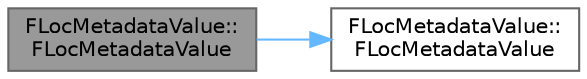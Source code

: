 digraph "FLocMetadataValue::FLocMetadataValue"
{
 // INTERACTIVE_SVG=YES
 // LATEX_PDF_SIZE
  bgcolor="transparent";
  edge [fontname=Helvetica,fontsize=10,labelfontname=Helvetica,labelfontsize=10];
  node [fontname=Helvetica,fontsize=10,shape=box,height=0.2,width=0.4];
  rankdir="LR";
  Node1 [id="Node000001",label="FLocMetadataValue::\lFLocMetadataValue",height=0.2,width=0.4,color="gray40", fillcolor="grey60", style="filled", fontcolor="black",tooltip=" "];
  Node1 -> Node2 [id="edge1_Node000001_Node000002",color="steelblue1",style="solid",tooltip=" "];
  Node2 [id="Node000002",label="FLocMetadataValue::\lFLocMetadataValue",height=0.2,width=0.4,color="grey40", fillcolor="white", style="filled",URL="$dc/d5c/classFLocMetadataValue.html#a84e8acfc54cbabf3a69b8db34a2a7cc2",tooltip=" "];
}
